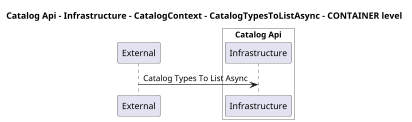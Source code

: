 @startuml
skinparam dpi 60

title Catalog Api - Infrastructure - CatalogContext - CatalogTypesToListAsync - CONTAINER level

participant "External" as C4InterFlow.Utils.ExternalSystem

box "Catalog Api" #White

    participant "Infrastructure" as dotnet.eShop.Architecture.SoftwareSystems.CatalogApi.Containers.Infrastructure
end box


C4InterFlow.Utils.ExternalSystem -> dotnet.eShop.Architecture.SoftwareSystems.CatalogApi.Containers.Infrastructure : Catalog Types To List Async


@enduml

